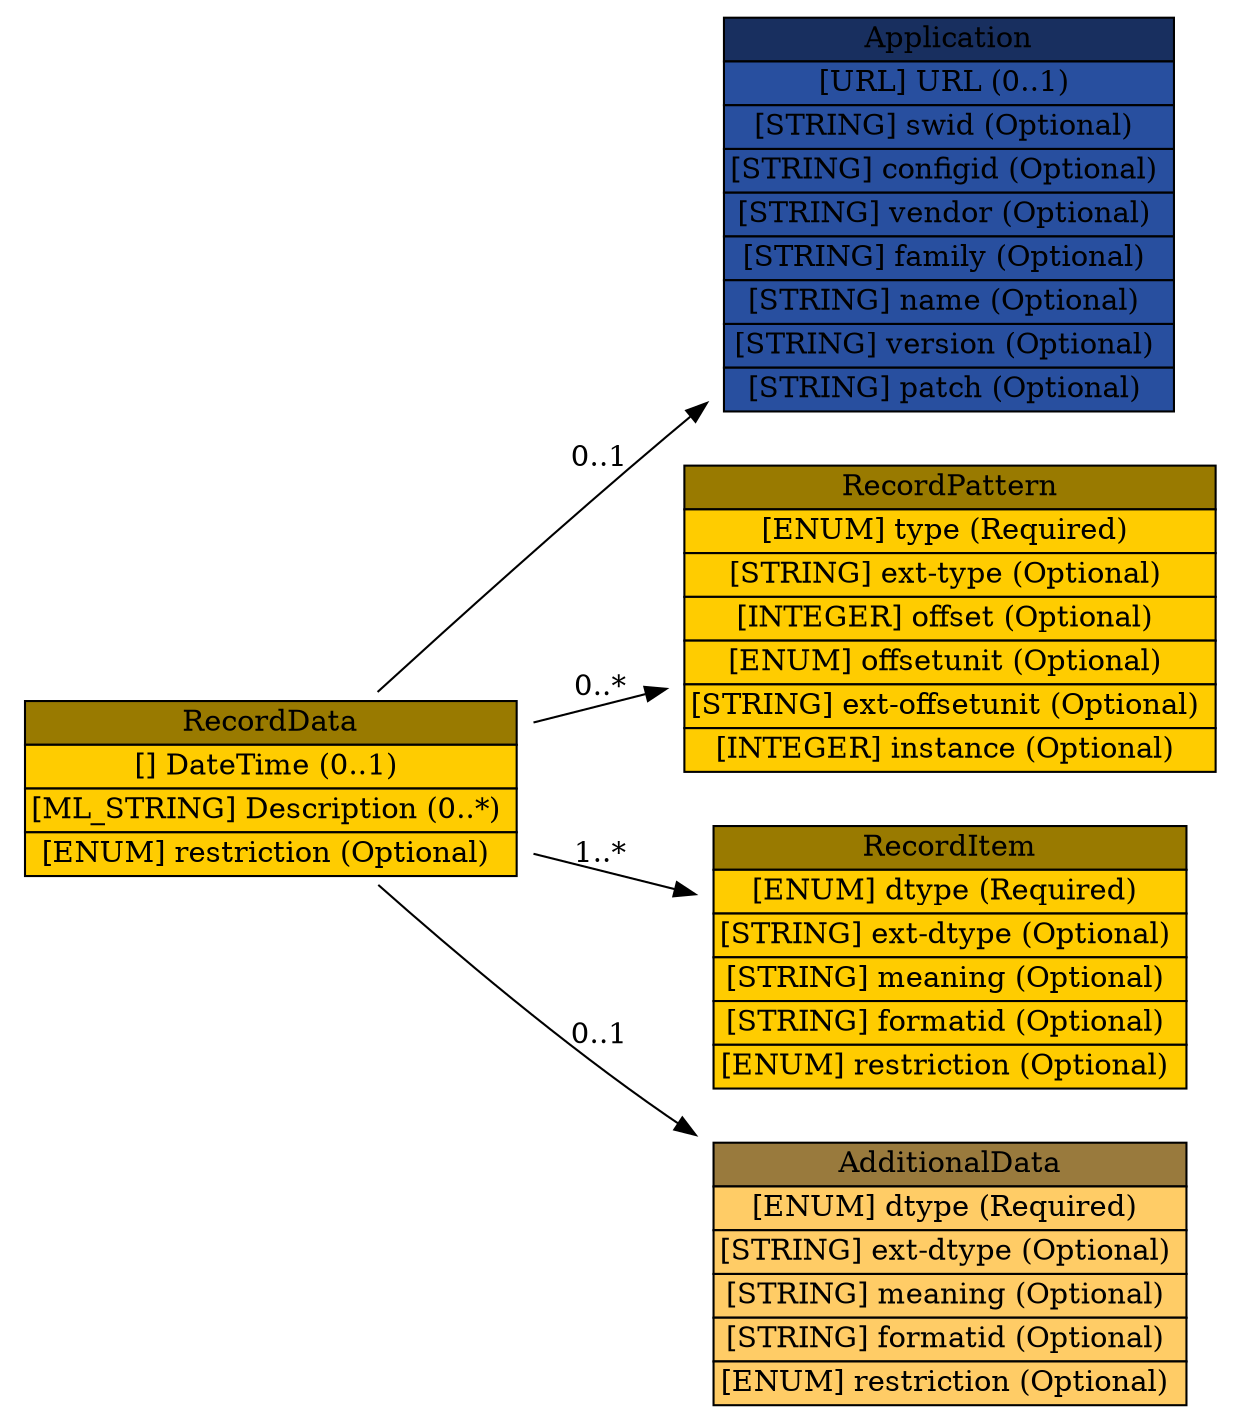 digraph RecordData {
	graph [rankdir=LR];
	node [label="\N"];
	graph [bb="0,0,574,646"];
	RecordData [label=<<table BORDER="0" CELLBORDER="1" CELLSPACING="0"> <tr > <td BGCOLOR="#997a00" HREF="#" TITLE="The RecordData class groups log or audit data from a given sensor (e.g., IDS, firewall log) and provides a way to annotate the output. ">RecordData</td> </tr>" %<tr><td BGCOLOR="#ffcc00" HREF="#" TITLE="Timestamp of the RecordItem data.">[] DateTime (0..1) </td></tr>%<tr><td BGCOLOR="#ffcc00" HREF="#" TITLE="Free-form textual description of the provided RecordItem data.  At minimum, this description should convey the significance of the provided RecordItem data.">[ML_STRING] Description (0..*) </td></tr>%<tr><td BGCOLOR="#ffcc00" HREF="#" TITLE="This attribute has been defined in Section 3.2.">[ENUM] restriction (Optional) </td></tr>%</table>>, shape=plaintext, pos="122,288", width="3.3611", height="1.2361"];
	Application [label=<<table BORDER="0" CELLBORDER="1" CELLSPACING="0"> <tr > <td BGCOLOR="#182f5f" HREF="#" TITLE="The Application class describes an application running on a System providing a Service. ">Application</td> </tr>" %<tr><td BGCOLOR="#284f9f" HREF="#" TITLE="A URL describing the application.">[URL] URL (0..1) </td></tr>%<tr><td BGCOLOR="#284f9f" HREF="#" TITLE="An identifier that can be used to reference this software.">[STRING] swid (Optional) </td></tr>%<tr><td BGCOLOR="#284f9f" HREF="#" TITLE="An identifier that can be used to reference a particular configuration of this software.">[STRING] configid (Optional) </td></tr>%<tr><td BGCOLOR="#284f9f" HREF="#" TITLE="Vendor name of the software.">[STRING] vendor (Optional) </td></tr>%<tr><td BGCOLOR="#284f9f" HREF="#" TITLE="Family of the software.">[STRING] family (Optional) </td></tr>%<tr><td BGCOLOR="#284f9f" HREF="#" TITLE="Name of the software.">[STRING] name (Optional) </td></tr>%<tr><td BGCOLOR="#284f9f" HREF="#" TITLE="Version of the software.">[STRING] version (Optional) </td></tr>%<tr><td BGCOLOR="#284f9f" HREF="#" TITLE="Patch or service pack level of the software.">[STRING] patch (Optional) </td></tr>%</table>>, shape=plaintext, pos="441,552", width="3.0833", height="2.625"];
	RecordPattern [label=<<table BORDER="0" CELLBORDER="1" CELLSPACING="0"> <tr > <td BGCOLOR="#997a00" HREF="#" TITLE="The RecordPattern class describes where in the content of the RecordItem relevant information can be found. It provides a way to reference subsets of information, identified by a pattern, in a large log file, audit trail, or forensic data. ">RecordPattern</td> </tr>" %<tr><td BGCOLOR="#ffcc00" HREF="#" TITLE="Describes the type of pattern being specified in the element content.  The default is &quot;regex&quot;.">[ENUM] type (Required) </td></tr>%<tr><td BGCOLOR="#ffcc00" HREF="#" TITLE="A means by which to extend the type attribute. See Section 5.1.">[STRING] ext-type (Optional) </td></tr>%<tr><td BGCOLOR="#ffcc00" HREF="#" TITLE="Amount of units (determined by the offsetunit attribute) to seek into the RecordItem data before matching the pattern.">[INTEGER] offset (Optional) </td></tr>%<tr><td BGCOLOR="#ffcc00" HREF="#" TITLE="Describes the units of the offset attribute. The default is &quot;line&quot;.">[ENUM] offsetunit (Optional) </td></tr>%<tr><td BGCOLOR="#ffcc00" HREF="#" TITLE="A means by which to extend the offsetunit attribute.  See Section 5.1.">[STRING] ext-offsetunit (Optional) </td></tr>%<tr><td BGCOLOR="#ffcc00" HREF="#" TITLE="Number of types to apply the specified pattern.">[INTEGER] instance (Optional) </td></tr>%</table>>, shape=plaintext, pos="441,366", width="3.6667", height="2.0694"];
	RecordItem [label=<<table BORDER="0" CELLBORDER="1" CELLSPACING="0"> <tr > <td BGCOLOR="#997a00" HREF="#" TITLE="The RecordItem class provides a way to incorporate relevant logs, audit trails, or forensic data to support the conclusions made during the course of analyzing the incident. The class supports both the direct encapsulation of the data, as well as, provides primitives to reference data stored elsewhere. ">RecordItem</td> </tr>" %<tr><td BGCOLOR="#ffcc00" HREF="#" TITLE="The data type of the element content.  The permitted values for this attribute are shown below.  The default value is &quot;string&quot;.">[ENUM] dtype (Required) </td></tr>%<tr><td BGCOLOR="#ffcc00" HREF="#" TITLE="A means by which to extend the dtype attribute.  See Section 5.1.">[STRING] ext-dtype (Optional) </td></tr>%<tr><td BGCOLOR="#ffcc00" HREF="#" TITLE="A free-form description of the element content.">[STRING] meaning (Optional) </td></tr>%<tr><td BGCOLOR="#ffcc00" HREF="#" TITLE="An identifier referencing the format and semantics of the element content.">[STRING] formatid (Optional) </td></tr>%<tr><td BGCOLOR="#ffcc00" HREF="#" TITLE="This attribute has been defined in Section 3.2.">[ENUM] restriction (Optional) </td></tr>%</table>>, shape=plaintext, pos="441,210", width="3.2778", height="1.7917"];
	AdditionalData [label=<<table BORDER="0" CELLBORDER="1" CELLSPACING="0"> <tr > <td BGCOLOR="#997a3d" HREF="#" TITLE="The AdditionalData class serves as an extension mechanism for information not otherwise represented in the data model. For relatively simple information, atomic data types (e.g., integers, strings) are provided with a mechanism to annotate their meaning. The class can also be used to extend the data model (and the associated Schema) to support proprietary extensions by encapsulating entire XML documents conforming to another Schema (e.g., IDMEF). A detailed discussion for extending the data model and the schema can be found in Section 5. ">AdditionalData</td> </tr>" %<tr><td BGCOLOR="#FFCC66" HREF="#" TITLE="The data type of the element content.  The permitted values for this attribute are shown below.  The default value is &quot;string&quot;.">[ENUM] dtype (Required) </td></tr>%<tr><td BGCOLOR="#FFCC66" HREF="#" TITLE="A means by which to extend the dtype attribute.  See Section 5.1.">[STRING] ext-dtype (Optional) </td></tr>%<tr><td BGCOLOR="#FFCC66" HREF="#" TITLE="A free-form description of the element content.">[STRING] meaning (Optional) </td></tr>%<tr><td BGCOLOR="#FFCC66" HREF="#" TITLE="An identifier referencing the format and semantics of the element content.">[STRING] formatid (Optional) </td></tr>%<tr><td BGCOLOR="#FFCC66" HREF="#" TITLE="This attribute has been defined in Section 3.2.">[ENUM] restriction (Optional) </td></tr>%</table>>, shape=plaintext, pos="441,64", width="3.2778", height="1.7917"];
	RecordData -> Application [label="0..1", pos="e,329.25,466.18 171.5,332.14 208.62,364.92 260.92,410.44 308,449 312.31,452.53 316.71,456.1 321.17,459.69", lp="276,440.5"];
	RecordData -> RecordPattern [label="0..*", pos="e,308.39,333.58 243.51,317.71 261.49,322.11 280.16,326.67 298.53,331.16", lp="276,335.5"];
	RecordData -> RecordItem [label="1..*", pos="e,322.46,238.98 243.51,258.29 266.16,252.75 289.89,246.95 312.73,241.36", lp="276,261.5"];
	RecordData -> AdditionalData [label="0..1", pos="e,322.49,127.59 171.42,243.77 207.85,212.21 259.33,169.72 308,137 309.91,135.72 311.84,134.44 313.8,133.16", lp="276,175.5"];
}
